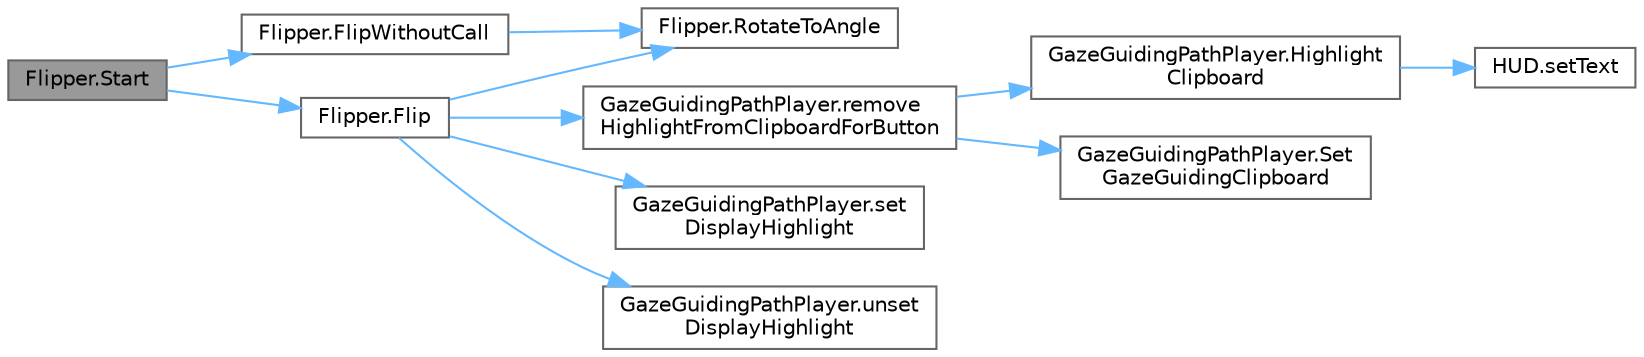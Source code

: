 digraph "Flipper.Start"
{
 // LATEX_PDF_SIZE
  bgcolor="transparent";
  edge [fontname=Helvetica,fontsize=10,labelfontname=Helvetica,labelfontsize=10];
  node [fontname=Helvetica,fontsize=10,shape=box,height=0.2,width=0.4];
  rankdir="LR";
  Node1 [id="Node000001",label="Flipper.Start",height=0.2,width=0.4,color="gray40", fillcolor="grey60", style="filled", fontcolor="black",tooltip="This method sets up input actions and initialises the gaze-guiding features' states based on the sett..."];
  Node1 -> Node2 [id="edge1_Node000001_Node000002",color="steelblue1",style="solid",tooltip=" "];
  Node2 [id="Node000002",label="Flipper.Flip",height=0.2,width=0.4,color="grey40", fillcolor="white", style="filled",URL="$class_flipper.html#a79a6a3483ba974096106ff09e879b7b5",tooltip="This method toggles gaze-guiding features on or off when the player flips the appropriate switch on t..."];
  Node2 -> Node3 [id="edge2_Node000002_Node000003",color="steelblue1",style="solid",tooltip=" "];
  Node3 [id="Node000003",label="GazeGuidingPathPlayer.remove\lHighlightFromClipboardForButton",height=0.2,width=0.4,color="grey40", fillcolor="white", style="filled",URL="$class_gaze_guiding_path_player.html#abbdd9b25780b3cb2057de8b017c777ef",tooltip="This method removes highlighting from a clipboard by reinitialising the respective clipboard without ..."];
  Node3 -> Node4 [id="edge3_Node000003_Node000004",color="steelblue1",style="solid",tooltip=" "];
  Node4 [id="Node000004",label="GazeGuidingPathPlayer.Highlight\lClipboard",height=0.2,width=0.4,color="grey40", fillcolor="white", style="filled",URL="$class_gaze_guiding_path_player.html#aa66086d537484acc096dc7018eed373f",tooltip="This method highlights a task specified by index."];
  Node4 -> Node5 [id="edge4_Node000004_Node000005",color="steelblue1",style="solid",tooltip=" "];
  Node5 [id="Node000005",label="HUD.setText",height=0.2,width=0.4,color="grey40", fillcolor="white", style="filled",URL="$class_h_u_d.html#a3ff87f31ee0f6ea2a0c6740603079bce",tooltip="This method extracts text from an input string and adds it to a text component on the canvas."];
  Node3 -> Node6 [id="edge5_Node000003_Node000006",color="steelblue1",style="solid",tooltip=" "];
  Node6 [id="Node000006",label="GazeGuidingPathPlayer.Set\lGazeGuidingClipboard",height=0.2,width=0.4,color="grey40", fillcolor="white", style="filled",URL="$class_gaze_guiding_path_player.html#a01986a14c36b6ec27b3cf6972ea1508a",tooltip="<sumary> This method activates highlighting for the text of a specific clipboard by creating a new Ga..."];
  Node2 -> Node7 [id="edge6_Node000002_Node000007",color="steelblue1",style="solid",tooltip=" "];
  Node7 [id="Node000007",label="Flipper.RotateToAngle",height=0.2,width=0.4,color="grey40", fillcolor="white", style="filled",URL="$class_flipper.html#a20695122346f35f5ee08f85c8a7b35ba",tooltip="This method is called to rotate a switch on the gaze-guiding panel."];
  Node2 -> Node8 [id="edge7_Node000002_Node000008",color="steelblue1",style="solid",tooltip=" "];
  Node8 [id="Node000008",label="GazeGuidingPathPlayer.set\lDisplayHighlight",height=0.2,width=0.4,color="grey40", fillcolor="white", style="filled",URL="$class_gaze_guiding_path_player.html#a7c87553cafda7ac163a6834e3e8c1d7c",tooltip="This method enables a glow effect on all displays related to a the component that is the currentTarge..."];
  Node2 -> Node9 [id="edge8_Node000002_Node000009",color="steelblue1",style="solid",tooltip=" "];
  Node9 [id="Node000009",label="GazeGuidingPathPlayer.unset\lDisplayHighlight",height=0.2,width=0.4,color="grey40", fillcolor="white", style="filled",URL="$class_gaze_guiding_path_player.html#a076b71de7fb11f304bd0d29996b8f055",tooltip="This method removes a glow effect from all displays it is currently applied to."];
  Node1 -> Node10 [id="edge9_Node000001_Node000010",color="steelblue1",style="solid",tooltip=" "];
  Node10 [id="Node000010",label="Flipper.FlipWithoutCall",height=0.2,width=0.4,color="grey40", fillcolor="white", style="filled",URL="$class_flipper.html#aaa77cb2ba572a07817f1cc0682c9cbeb",tooltip="This method rotates a switch the player has flipped on the gaze-guiding panel without making a call t..."];
  Node10 -> Node7 [id="edge10_Node000010_Node000007",color="steelblue1",style="solid",tooltip=" "];
}
